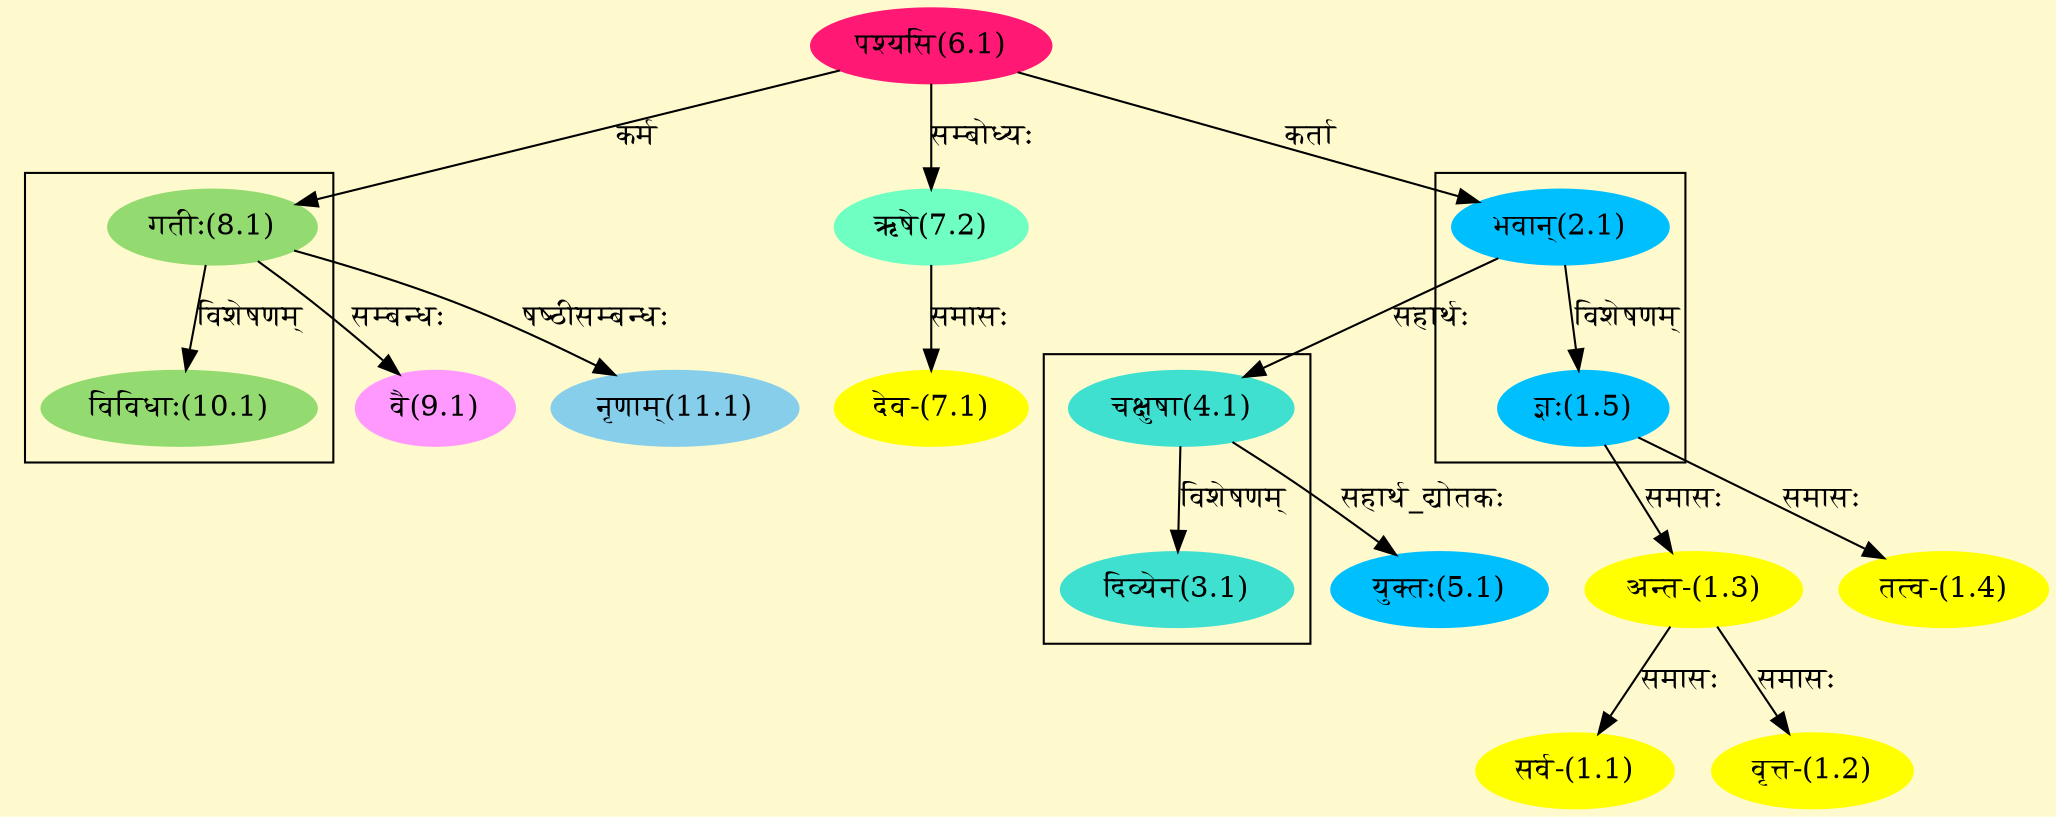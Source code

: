 digraph G{
rankdir=BT;
 compound=true;
 bgcolor="lemonchiffon1";

subgraph cluster_1{
Node1_5 [style=filled, color="#00BFFF" label = "ज्ञः(1.5)"]
Node2_1 [style=filled, color="#00BFFF" label = "भवान्(2.1)"]

}

subgraph cluster_2{
Node3_1 [style=filled, color="#40E0D0" label = "दिव्येन(3.1)"]
Node4_1 [style=filled, color="#40E0D0" label = "चक्षुषा(4.1)"]

}

subgraph cluster_3{
Node10_1 [style=filled, color="#93DB70" label = "विविधाः(10.1)"]
Node8_1 [style=filled, color="#93DB70" label = "गतीः(8.1)"]

}
Node1_1 [style=filled, color="#FFFF00" label = "सर्व-(1.1)"]
Node1_3 [style=filled, color="#FFFF00" label = "अन्त-(1.3)"]
Node1_2 [style=filled, color="#FFFF00" label = "वृत्त-(1.2)"]
Node1_5 [style=filled, color="#00BFFF" label = "ज्ञः(1.5)"]
Node1_4 [style=filled, color="#FFFF00" label = "तत्व-(1.4)"]
Node2_1 [style=filled, color="#00BFFF" label = "भवान्(2.1)"]
Node6_1 [style=filled, color="#FF1975" label = "पश्यसि(6.1)"]
Node4_1 [style=filled, color="#40E0D0" label = "चक्षुषा(4.1)"]
Node5_1 [style=filled, color="#00BFFF" label = "युक्तः(5.1)"]
Node7_1 [style=filled, color="#FFFF00" label = "देव-(7.1)"]
Node7_2 [style=filled, color="#6FFFC3" label = "ऋषे(7.2)"]
Node8_1 [style=filled, color="#93DB70" label = "गतीः(8.1)"]
Node9_1 [style=filled, color="#FF99FF" label = "वै(9.1)"]
Node11_1 [style=filled, color="#87CEEB" label = "नृणाम्(11.1)"]
/* Start of Relations section */

Node1_1 -> Node1_3 [  label="समासः"  dir="back" ]
Node1_2 -> Node1_3 [  label="समासः"  dir="back" ]
Node1_3 -> Node1_5 [  label="समासः"  dir="back" ]
Node1_4 -> Node1_5 [  label="समासः"  dir="back" ]
Node1_5 -> Node2_1 [  label="विशेषणम्"  dir="back" ]
Node2_1 -> Node6_1 [  label="कर्ता"  dir="back" ]
Node3_1 -> Node4_1 [  label="विशेषणम्"  dir="back" ]
Node4_1 -> Node2_1 [  label="सहार्थः"  dir="back" ]
Node5_1 -> Node4_1 [  label="सहार्थ_द्योतकः"  dir="back" ]
Node7_1 -> Node7_2 [  label="समासः"  dir="back" ]
Node7_2 -> Node6_1 [  label="सम्बोध्यः"  dir="back" ]
Node8_1 -> Node6_1 [  label="कर्म"  dir="back" ]
Node9_1 -> Node8_1 [  label="सम्बन्धः"  dir="back" ]
Node10_1 -> Node8_1 [  label="विशेषणम्"  dir="back" ]
Node11_1 -> Node8_1 [  label="षष्ठीसम्बन्धः"  dir="back" ]
}

